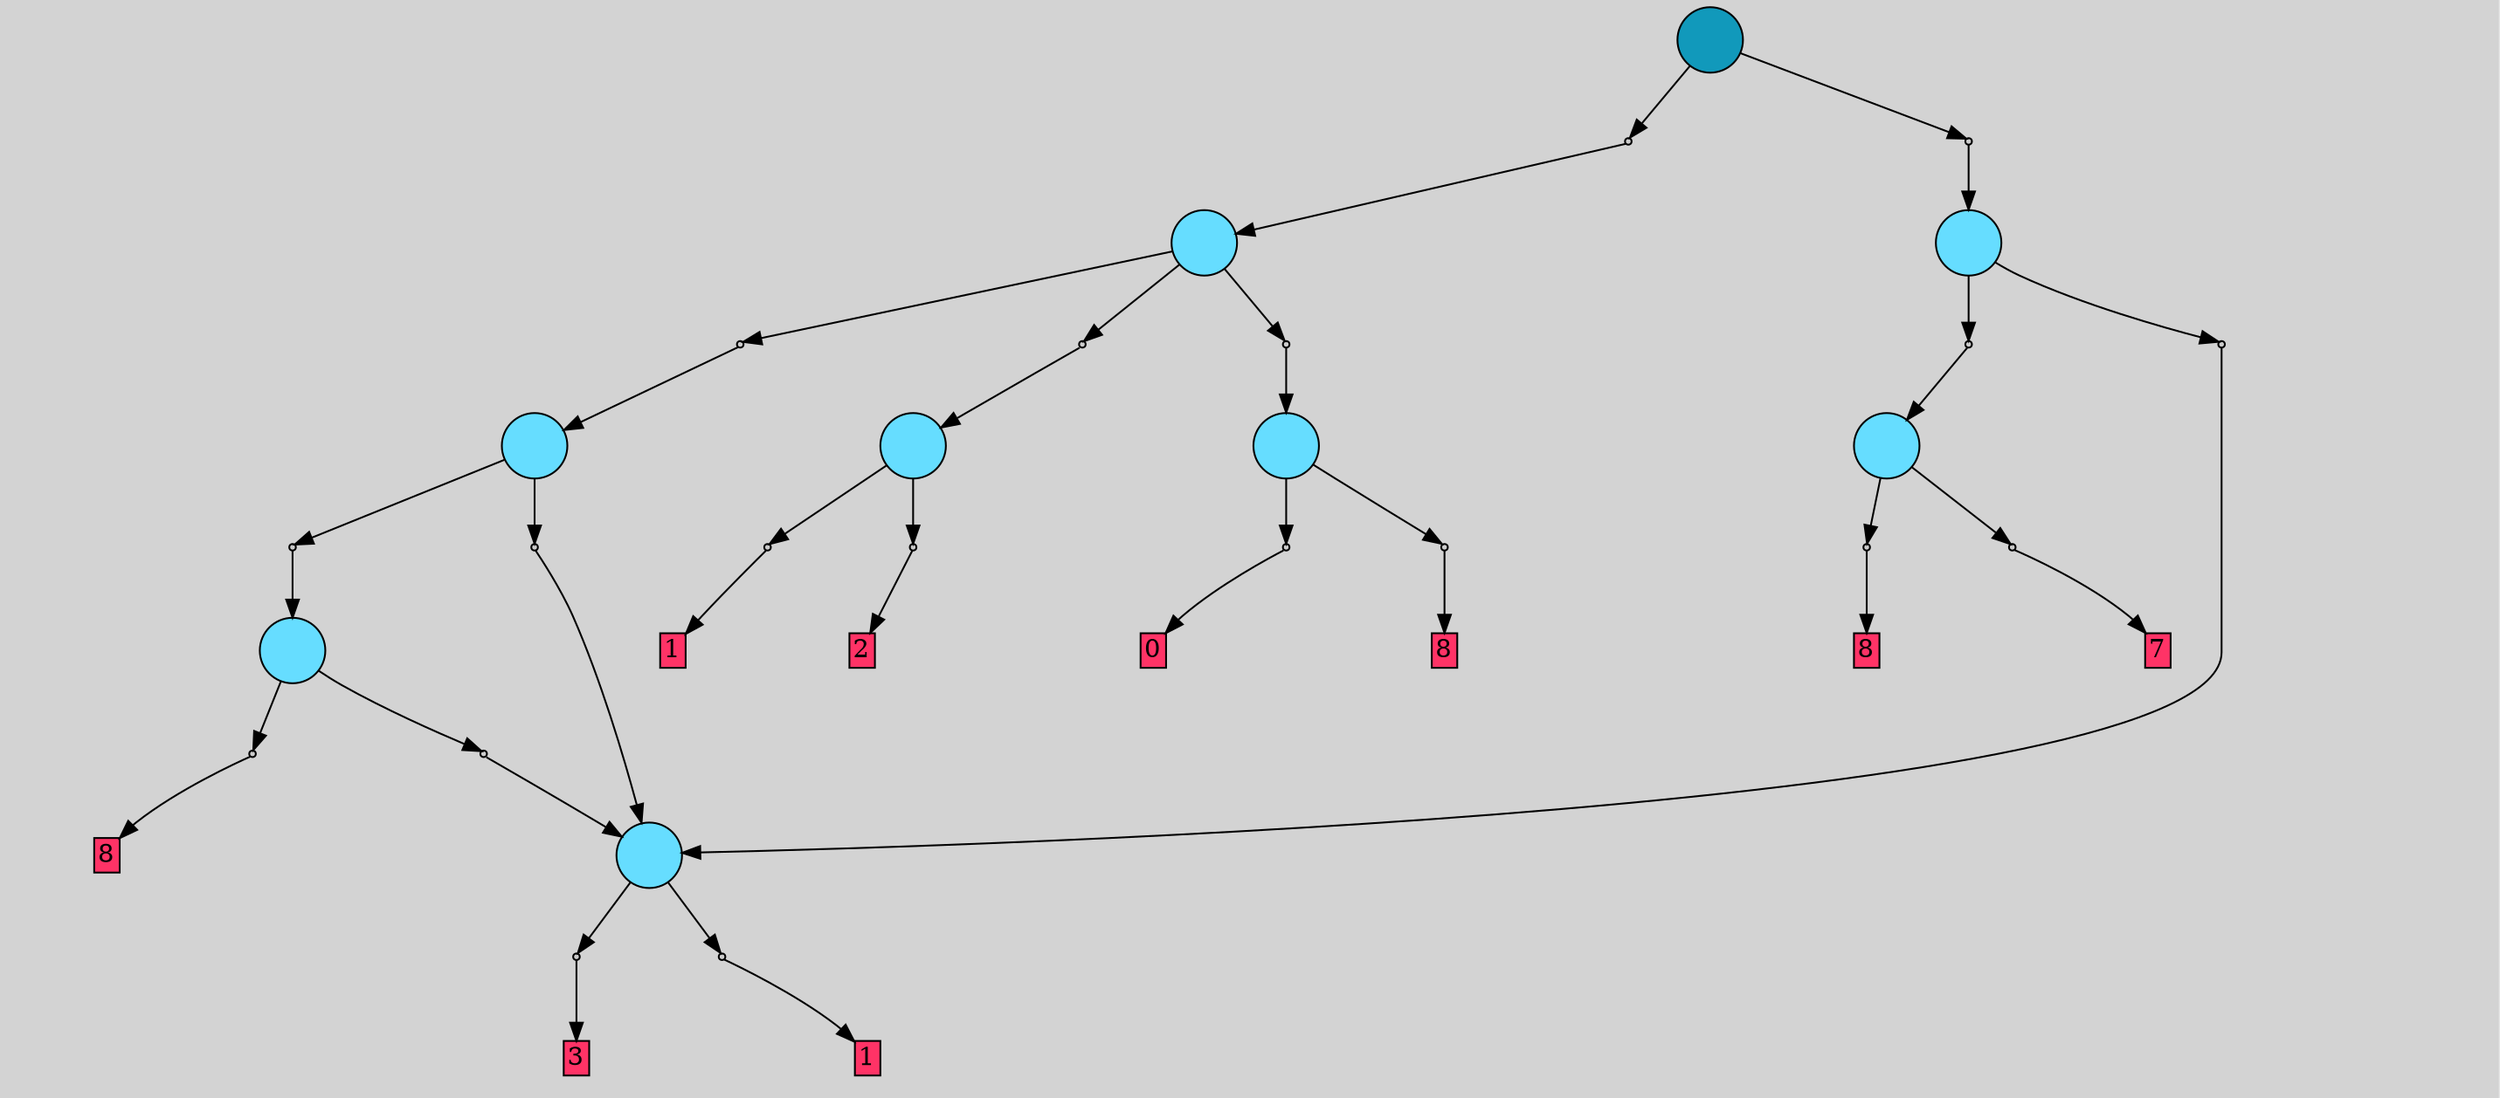 // File exported with GEGELATI v1.3.1
// On the 2024-04-15 16:00:41
// With the File::TPGGraphDotExporter
digraph{
	graph[pad = "0.212, 0.055" bgcolor = lightgray]
	node[shape=circle style = filled label = ""]
		T0 [fillcolor="#66ddff"]
		T1 [fillcolor="#66ddff"]
		T2 [fillcolor="#66ddff"]
		T3 [fillcolor="#66ddff"]
		T4 [fillcolor="#66ddff"]
		T5 [fillcolor="#66ddff"]
		T6 [fillcolor="#66ddff"]
		T7 [fillcolor="#66ddff"]
		T8 [fillcolor="#1199bb"]
		P0 [fillcolor="#cccccc" shape=point] //
		I0 [shape=box style=invis label=""]
		P0 -> I0[style=invis]
		A0 [fillcolor="#ff3366" shape=box margin=0.03 width=0 height=0 label="8"]
		T0 -> P0 -> A0
		P1 [fillcolor="#cccccc" shape=point] //
		I1 [shape=box style=invis label="4|0&3|2#3|0&#92;n"]
		P1 -> I1[style=invis]
		A1 [fillcolor="#ff3366" shape=box margin=0.03 width=0 height=0 label="0"]
		T0 -> P1 -> A1
		P2 [fillcolor="#cccccc" shape=point] //
		I2 [shape=box style=invis label="6|0&0|3#0|6&#92;n3|0&0|0#2|0&#92;n"]
		P2 -> I2[style=invis]
		A2 [fillcolor="#ff3366" shape=box margin=0.03 width=0 height=0 label="2"]
		T1 -> P2 -> A2
		P3 [fillcolor="#cccccc" shape=point] //
		I3 [shape=box style=invis label=""]
		P3 -> I3[style=invis]
		A3 [fillcolor="#ff3366" shape=box margin=0.03 width=0 height=0 label="1"]
		T1 -> P3 -> A3
		P4 [fillcolor="#cccccc" shape=point] //
		I4 [shape=box style=invis label="2|5&3|6#3|5&#92;n3|0&0|5#2|3&#92;n"]
		P4 -> I4[style=invis]
		A4 [fillcolor="#ff3366" shape=box margin=0.03 width=0 height=0 label="8"]
		T2 -> P4 -> A4
		P5 [fillcolor="#cccccc" shape=point] //
		I5 [shape=box style=invis label="3|0&1|0#2|3&#92;n"]
		P5 -> I5[style=invis]
		A5 [fillcolor="#ff3366" shape=box margin=0.03 width=0 height=0 label="7"]
		T2 -> P5 -> A5
		P6 [fillcolor="#cccccc" shape=point] //
		I6 [shape=box style=invis label="3|0&3|5#2|0&#92;n"]
		P6 -> I6[style=invis]
		A6 [fillcolor="#ff3366" shape=box margin=0.03 width=0 height=0 label="3"]
		T3 -> P6 -> A6
		P7 [fillcolor="#cccccc" shape=point] //
		I7 [shape=box style=invis label="4|0&4|5#3|5&#92;n"]
		P7 -> I7[style=invis]
		A7 [fillcolor="#ff3366" shape=box margin=0.03 width=0 height=0 label="1"]
		T3 -> P7 -> A7
		P8 [fillcolor="#cccccc" shape=point] //
		I8 [shape=box style=invis label="6|0&4|3#2|2&#92;n"]
		P8 -> I8[style=invis]
		T4 -> P8 -> T3
		P9 [fillcolor="#cccccc" shape=point] //
		I9 [shape=box style=invis label="3|0&3|4#0|3&#92;n"]
		P9 -> I9[style=invis]
		A8 [fillcolor="#ff3366" shape=box margin=0.03 width=0 height=0 label="8"]
		T4 -> P9 -> A8
		P10 [fillcolor="#cccccc" shape=point] //
		I10 [shape=box style=invis label="6|0&4|3#2|2&#92;n"]
		P10 -> I10[style=invis]
		T5 -> P10 -> T3
		P11 [fillcolor="#cccccc" shape=point] //
		I11 [shape=box style=invis label="3|0&3|7#0|1&#92;n"]
		P11 -> I11[style=invis]
		T5 -> P11 -> T2
		P12 [fillcolor="#cccccc" shape=point] //
		I12 [shape=box style=invis label="6|0&2|4#0|2&#92;n"]
		P12 -> I12[style=invis]
		T6 -> P12 -> T3
		P13 [fillcolor="#cccccc" shape=point] //
		I13 [shape=box style=invis label="6|0&2|2#4|7&#92;n"]
		P13 -> I13[style=invis]
		T6 -> P13 -> T4
		P14 [fillcolor="#cccccc" shape=point] //
		I14 [shape=box style=invis label="3|0&1|6#4|3&#92;n"]
		P14 -> I14[style=invis]
		T7 -> P14 -> T1
		P15 [fillcolor="#cccccc" shape=point] //
		I15 [shape=box style=invis label="3|0&2|1#3|5&#92;n"]
		P15 -> I15[style=invis]
		T7 -> P15 -> T0
		P16 [fillcolor="#cccccc" shape=point] //
		I16 [shape=box style=invis label="0|0&1|1#0|6&#92;n"]
		P16 -> I16[style=invis]
		T7 -> P16 -> T6
		P17 [fillcolor="#cccccc" shape=point] //
		I17 [shape=box style=invis label="6|0&4|3#1|2&#92;n"]
		P17 -> I17[style=invis]
		T8 -> P17 -> T7
		P18 [fillcolor="#cccccc" shape=point] //
		I18 [shape=box style=invis label="3|0&1|0#0|6&#92;n"]
		P18 -> I18[style=invis]
		T8 -> P18 -> T5
		{ rank= same T8 }
}
